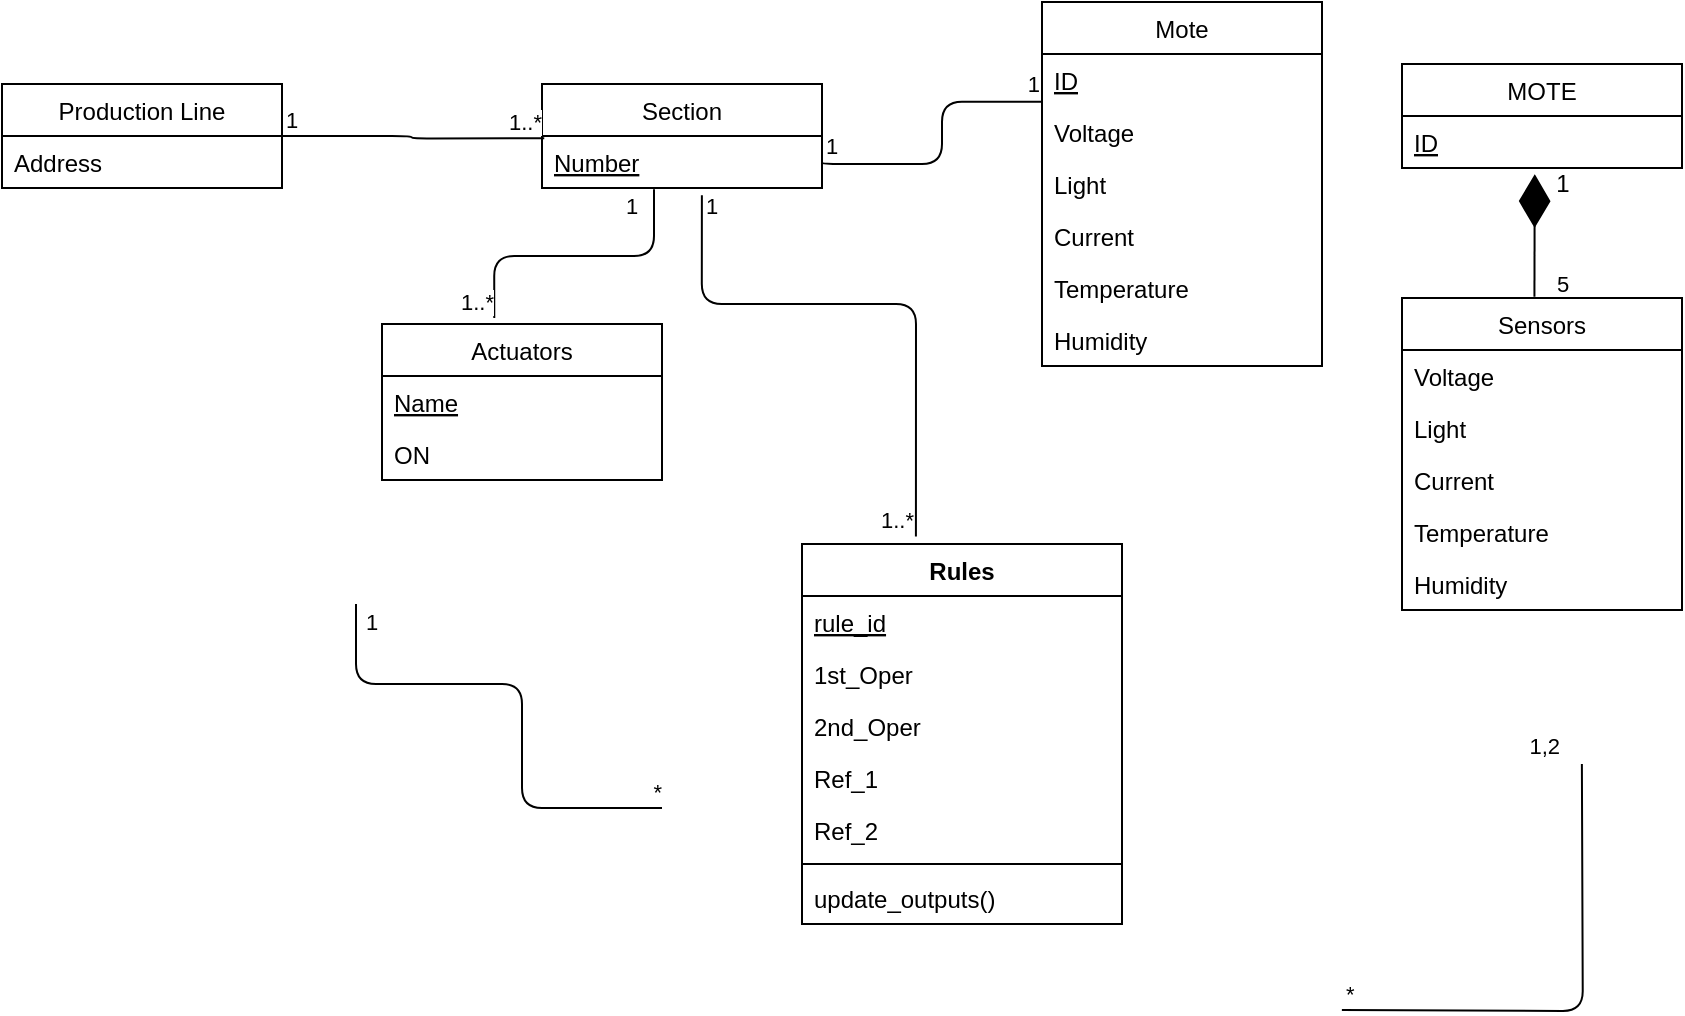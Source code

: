 <mxfile version="14.6.6" type="github" pages="3">
  <diagram id="C5RBs43oDa-KdzZeNtuy" name="Page-1">
    <mxGraphModel dx="1346" dy="645" grid="1" gridSize="10" guides="1" tooltips="1" connect="1" arrows="1" fold="1" page="0" pageScale="1" pageWidth="1169" pageHeight="827" math="0" shadow="0">
      <root>
        <mxCell id="WIyWlLk6GJQsqaUBKTNV-0" />
        <mxCell id="WIyWlLk6GJQsqaUBKTNV-1" parent="WIyWlLk6GJQsqaUBKTNV-0" />
        <mxCell id="QWmn3He7AND7LgjiCBpV-0" value="Section" style="swimlane;fontStyle=0;childLayout=stackLayout;horizontal=1;startSize=26;fillColor=none;horizontalStack=0;resizeParent=1;resizeParentMax=0;resizeLast=0;collapsible=1;marginBottom=0;" parent="WIyWlLk6GJQsqaUBKTNV-1" vertex="1">
          <mxGeometry x="160" y="160" width="140" height="52" as="geometry">
            <mxRectangle x="160" y="160" width="70" height="26" as="alternateBounds" />
          </mxGeometry>
        </mxCell>
        <mxCell id="QWmn3He7AND7LgjiCBpV-1" value="Number" style="text;strokeColor=none;fillColor=none;align=left;verticalAlign=top;spacingLeft=4;spacingRight=4;overflow=hidden;rotatable=0;points=[[0,0.5],[1,0.5]];portConstraint=eastwest;fontStyle=4" parent="QWmn3He7AND7LgjiCBpV-0" vertex="1">
          <mxGeometry y="26" width="140" height="26" as="geometry" />
        </mxCell>
        <mxCell id="QWmn3He7AND7LgjiCBpV-5" value="" style="endArrow=none;html=1;edgeStyle=orthogonalEdgeStyle;exitX=1;exitY=0.5;exitDx=0;exitDy=0;entryX=-0.003;entryY=0.918;entryDx=0;entryDy=0;entryPerimeter=0;" parent="WIyWlLk6GJQsqaUBKTNV-1" source="QWmn3He7AND7LgjiCBpV-1" target="QWmn3He7AND7LgjiCBpV-18" edge="1">
          <mxGeometry relative="1" as="geometry">
            <mxPoint x="300" y="200" as="sourcePoint" />
            <mxPoint x="390" y="200" as="targetPoint" />
            <Array as="points">
              <mxPoint x="360" y="200" />
            </Array>
          </mxGeometry>
        </mxCell>
        <mxCell id="QWmn3He7AND7LgjiCBpV-6" value="1" style="edgeLabel;resizable=0;html=1;align=left;verticalAlign=bottom;" parent="QWmn3He7AND7LgjiCBpV-5" connectable="0" vertex="1">
          <mxGeometry x="-1" relative="1" as="geometry" />
        </mxCell>
        <mxCell id="QWmn3He7AND7LgjiCBpV-7" value="1" style="edgeLabel;resizable=0;html=1;align=right;verticalAlign=bottom;" parent="QWmn3He7AND7LgjiCBpV-5" connectable="0" vertex="1">
          <mxGeometry x="1" relative="1" as="geometry" />
        </mxCell>
        <mxCell id="QWmn3He7AND7LgjiCBpV-12" value="Mote" style="swimlane;fontStyle=0;childLayout=stackLayout;horizontal=1;startSize=26;fillColor=none;horizontalStack=0;resizeParent=1;resizeParentMax=0;resizeLast=0;collapsible=1;marginBottom=0;" parent="WIyWlLk6GJQsqaUBKTNV-1" vertex="1">
          <mxGeometry x="410" y="119" width="140" height="182" as="geometry">
            <mxRectangle x="400" y="150" width="60" height="26" as="alternateBounds" />
          </mxGeometry>
        </mxCell>
        <mxCell id="QWmn3He7AND7LgjiCBpV-18" value="ID" style="text;strokeColor=none;fillColor=none;align=left;verticalAlign=top;spacingLeft=4;spacingRight=4;overflow=hidden;rotatable=0;points=[[0,0.5],[1,0.5]];portConstraint=eastwest;fontStyle=4" parent="QWmn3He7AND7LgjiCBpV-12" vertex="1">
          <mxGeometry y="26" width="140" height="26" as="geometry" />
        </mxCell>
        <mxCell id="QWmn3He7AND7LgjiCBpV-13" value="Voltage" style="text;strokeColor=none;fillColor=none;align=left;verticalAlign=top;spacingLeft=4;spacingRight=4;overflow=hidden;rotatable=0;points=[[0,0.5],[1,0.5]];portConstraint=eastwest;" parent="QWmn3He7AND7LgjiCBpV-12" vertex="1">
          <mxGeometry y="52" width="140" height="26" as="geometry" />
        </mxCell>
        <mxCell id="QWmn3He7AND7LgjiCBpV-14" value="Light" style="text;strokeColor=none;fillColor=none;align=left;verticalAlign=top;spacingLeft=4;spacingRight=4;overflow=hidden;rotatable=0;points=[[0,0.5],[1,0.5]];portConstraint=eastwest;" parent="QWmn3He7AND7LgjiCBpV-12" vertex="1">
          <mxGeometry y="78" width="140" height="26" as="geometry" />
        </mxCell>
        <mxCell id="QWmn3He7AND7LgjiCBpV-15" value="Current" style="text;strokeColor=none;fillColor=none;align=left;verticalAlign=top;spacingLeft=4;spacingRight=4;overflow=hidden;rotatable=0;points=[[0,0.5],[1,0.5]];portConstraint=eastwest;" parent="QWmn3He7AND7LgjiCBpV-12" vertex="1">
          <mxGeometry y="104" width="140" height="26" as="geometry" />
        </mxCell>
        <mxCell id="QWmn3He7AND7LgjiCBpV-16" value="Temperature" style="text;strokeColor=none;fillColor=none;align=left;verticalAlign=top;spacingLeft=4;spacingRight=4;overflow=hidden;rotatable=0;points=[[0,0.5],[1,0.5]];portConstraint=eastwest;" parent="QWmn3He7AND7LgjiCBpV-12" vertex="1">
          <mxGeometry y="130" width="140" height="26" as="geometry" />
        </mxCell>
        <mxCell id="QWmn3He7AND7LgjiCBpV-17" value="Humidity" style="text;strokeColor=none;fillColor=none;align=left;verticalAlign=top;spacingLeft=4;spacingRight=4;overflow=hidden;rotatable=0;points=[[0,0.5],[1,0.5]];portConstraint=eastwest;" parent="QWmn3He7AND7LgjiCBpV-12" vertex="1">
          <mxGeometry y="156" width="140" height="26" as="geometry" />
        </mxCell>
        <mxCell id="QWmn3He7AND7LgjiCBpV-19" value="Actuators" style="swimlane;fontStyle=0;childLayout=stackLayout;horizontal=1;startSize=26;fillColor=none;horizontalStack=0;resizeParent=1;resizeParentMax=0;resizeLast=0;collapsible=1;marginBottom=0;" parent="WIyWlLk6GJQsqaUBKTNV-1" vertex="1">
          <mxGeometry x="80" y="280" width="140" height="78" as="geometry">
            <mxRectangle x="160" y="280" width="80" height="26" as="alternateBounds" />
          </mxGeometry>
        </mxCell>
        <mxCell id="QWmn3He7AND7LgjiCBpV-22" value="Name" style="text;strokeColor=none;fillColor=none;align=left;verticalAlign=top;spacingLeft=4;spacingRight=4;overflow=hidden;rotatable=0;points=[[0,0.5],[1,0.5]];portConstraint=eastwest;fontStyle=4" parent="QWmn3He7AND7LgjiCBpV-19" vertex="1">
          <mxGeometry y="26" width="140" height="26" as="geometry" />
        </mxCell>
        <mxCell id="QWmn3He7AND7LgjiCBpV-26" value="ON" style="text;strokeColor=none;fillColor=none;align=left;verticalAlign=top;spacingLeft=4;spacingRight=4;overflow=hidden;rotatable=0;points=[[0,0.5],[1,0.5]];portConstraint=eastwest;" parent="QWmn3He7AND7LgjiCBpV-19" vertex="1">
          <mxGeometry y="52" width="140" height="26" as="geometry" />
        </mxCell>
        <mxCell id="QWmn3He7AND7LgjiCBpV-23" value="" style="endArrow=none;html=1;edgeStyle=orthogonalEdgeStyle;entryX=0.401;entryY=-0.038;entryDx=0;entryDy=0;entryPerimeter=0;exitX=0.4;exitY=1.026;exitDx=0;exitDy=0;exitPerimeter=0;" parent="WIyWlLk6GJQsqaUBKTNV-1" source="QWmn3He7AND7LgjiCBpV-1" target="QWmn3He7AND7LgjiCBpV-19" edge="1">
          <mxGeometry relative="1" as="geometry">
            <mxPoint x="216" y="216" as="sourcePoint" />
            <mxPoint x="360" y="240.58" as="targetPoint" />
            <Array as="points" />
          </mxGeometry>
        </mxCell>
        <mxCell id="QWmn3He7AND7LgjiCBpV-24" value="1" style="edgeLabel;resizable=0;html=1;align=left;verticalAlign=bottom;" parent="QWmn3He7AND7LgjiCBpV-23" connectable="0" vertex="1">
          <mxGeometry x="-1" relative="1" as="geometry">
            <mxPoint x="-16" y="17" as="offset" />
          </mxGeometry>
        </mxCell>
        <mxCell id="QWmn3He7AND7LgjiCBpV-25" value="1..*" style="edgeLabel;resizable=0;html=1;align=right;verticalAlign=bottom;" parent="QWmn3He7AND7LgjiCBpV-23" connectable="0" vertex="1">
          <mxGeometry x="1" relative="1" as="geometry" />
        </mxCell>
        <mxCell id="QWmn3He7AND7LgjiCBpV-27" value="MOTE" style="swimlane;fontStyle=0;childLayout=stackLayout;horizontal=1;startSize=26;fillColor=none;horizontalStack=0;resizeParent=1;resizeParentMax=0;resizeLast=0;collapsible=1;marginBottom=0;" parent="WIyWlLk6GJQsqaUBKTNV-1" vertex="1">
          <mxGeometry x="590" y="150" width="140" height="52" as="geometry">
            <mxRectangle x="590" y="150" width="70" height="26" as="alternateBounds" />
          </mxGeometry>
        </mxCell>
        <mxCell id="QWmn3He7AND7LgjiCBpV-28" value="ID" style="text;strokeColor=none;fillColor=none;align=left;verticalAlign=top;spacingLeft=4;spacingRight=4;overflow=hidden;rotatable=0;points=[[0,0.5],[1,0.5]];portConstraint=eastwest;fontStyle=4" parent="QWmn3He7AND7LgjiCBpV-27" vertex="1">
          <mxGeometry y="26" width="140" height="26" as="geometry" />
        </mxCell>
        <mxCell id="QWmn3He7AND7LgjiCBpV-31" value="5" style="endArrow=diamondThin;endFill=1;endSize=24;html=1;entryX=0.474;entryY=1.118;entryDx=0;entryDy=0;entryPerimeter=0;exitX=0.473;exitY=-0.004;exitDx=0;exitDy=0;exitPerimeter=0;" parent="WIyWlLk6GJQsqaUBKTNV-1" source="QWmn3He7AND7LgjiCBpV-34" target="QWmn3He7AND7LgjiCBpV-28" edge="1">
          <mxGeometry x="-0.791" y="-14" width="160" relative="1" as="geometry">
            <mxPoint x="656" y="280" as="sourcePoint" />
            <mxPoint x="610" y="420" as="targetPoint" />
            <mxPoint as="offset" />
          </mxGeometry>
        </mxCell>
        <mxCell id="QWmn3He7AND7LgjiCBpV-34" value="Sensors" style="swimlane;fontStyle=0;childLayout=stackLayout;horizontal=1;startSize=26;fillColor=none;horizontalStack=0;resizeParent=1;resizeParentMax=0;resizeLast=0;collapsible=1;marginBottom=0;" parent="WIyWlLk6GJQsqaUBKTNV-1" vertex="1">
          <mxGeometry x="590" y="267" width="140" height="156" as="geometry" />
        </mxCell>
        <mxCell id="QWmn3He7AND7LgjiCBpV-35" value="Voltage" style="text;strokeColor=none;fillColor=none;align=left;verticalAlign=top;spacingLeft=4;spacingRight=4;overflow=hidden;rotatable=0;points=[[0,0.5],[1,0.5]];portConstraint=eastwest;" parent="QWmn3He7AND7LgjiCBpV-34" vertex="1">
          <mxGeometry y="26" width="140" height="26" as="geometry" />
        </mxCell>
        <mxCell id="QWmn3He7AND7LgjiCBpV-36" value="Light" style="text;strokeColor=none;fillColor=none;align=left;verticalAlign=top;spacingLeft=4;spacingRight=4;overflow=hidden;rotatable=0;points=[[0,0.5],[1,0.5]];portConstraint=eastwest;" parent="QWmn3He7AND7LgjiCBpV-34" vertex="1">
          <mxGeometry y="52" width="140" height="26" as="geometry" />
        </mxCell>
        <mxCell id="QWmn3He7AND7LgjiCBpV-37" value="Current" style="text;strokeColor=none;fillColor=none;align=left;verticalAlign=top;spacingLeft=4;spacingRight=4;overflow=hidden;rotatable=0;points=[[0,0.5],[1,0.5]];portConstraint=eastwest;" parent="QWmn3He7AND7LgjiCBpV-34" vertex="1">
          <mxGeometry y="78" width="140" height="26" as="geometry" />
        </mxCell>
        <mxCell id="QWmn3He7AND7LgjiCBpV-38" value="Temperature" style="text;strokeColor=none;fillColor=none;align=left;verticalAlign=top;spacingLeft=4;spacingRight=4;overflow=hidden;rotatable=0;points=[[0,0.5],[1,0.5]];portConstraint=eastwest;" parent="QWmn3He7AND7LgjiCBpV-34" vertex="1">
          <mxGeometry y="104" width="140" height="26" as="geometry" />
        </mxCell>
        <mxCell id="QWmn3He7AND7LgjiCBpV-39" value="Humidity" style="text;strokeColor=none;fillColor=none;align=left;verticalAlign=top;spacingLeft=4;spacingRight=4;overflow=hidden;rotatable=0;points=[[0,0.5],[1,0.5]];portConstraint=eastwest;" parent="QWmn3He7AND7LgjiCBpV-34" vertex="1">
          <mxGeometry y="130" width="140" height="26" as="geometry" />
        </mxCell>
        <mxCell id="QWmn3He7AND7LgjiCBpV-42" value="1" style="text;html=1;align=center;verticalAlign=middle;resizable=0;points=[];autosize=1;strokeColor=none;" parent="WIyWlLk6GJQsqaUBKTNV-1" vertex="1">
          <mxGeometry x="660" y="200" width="20" height="20" as="geometry" />
        </mxCell>
        <mxCell id="QWmn3He7AND7LgjiCBpV-43" value="Production Line" style="swimlane;fontStyle=0;childLayout=stackLayout;horizontal=1;startSize=26;fillColor=none;horizontalStack=0;resizeParent=1;resizeParentMax=0;resizeLast=0;collapsible=1;marginBottom=0;" parent="WIyWlLk6GJQsqaUBKTNV-1" vertex="1">
          <mxGeometry x="-110" y="160" width="140" height="52" as="geometry" />
        </mxCell>
        <mxCell id="QWmn3He7AND7LgjiCBpV-45" value="Address" style="text;strokeColor=none;fillColor=none;align=left;verticalAlign=top;spacingLeft=4;spacingRight=4;overflow=hidden;rotatable=0;points=[[0,0.5],[1,0.5]];portConstraint=eastwest;" parent="QWmn3He7AND7LgjiCBpV-43" vertex="1">
          <mxGeometry y="26" width="140" height="26" as="geometry" />
        </mxCell>
        <mxCell id="QWmn3He7AND7LgjiCBpV-47" value="" style="endArrow=none;html=1;edgeStyle=orthogonalEdgeStyle;exitX=1;exitY=0.5;exitDx=0;exitDy=0;entryX=0.008;entryY=0.045;entryDx=0;entryDy=0;entryPerimeter=0;" parent="WIyWlLk6GJQsqaUBKTNV-1" source="QWmn3He7AND7LgjiCBpV-43" target="QWmn3He7AND7LgjiCBpV-1" edge="1">
          <mxGeometry relative="1" as="geometry">
            <mxPoint x="40" y="185.58" as="sourcePoint" />
            <mxPoint x="160" y="186" as="targetPoint" />
          </mxGeometry>
        </mxCell>
        <mxCell id="QWmn3He7AND7LgjiCBpV-48" value="1" style="edgeLabel;resizable=0;html=1;align=left;verticalAlign=bottom;" parent="QWmn3He7AND7LgjiCBpV-47" connectable="0" vertex="1">
          <mxGeometry x="-1" relative="1" as="geometry" />
        </mxCell>
        <mxCell id="QWmn3He7AND7LgjiCBpV-49" value="1..*" style="edgeLabel;resizable=0;html=1;align=right;verticalAlign=bottom;" parent="QWmn3He7AND7LgjiCBpV-47" connectable="0" vertex="1">
          <mxGeometry x="1" relative="1" as="geometry">
            <mxPoint x="-1" as="offset" />
          </mxGeometry>
        </mxCell>
        <mxCell id="QWmn3He7AND7LgjiCBpV-58" value="Rules" style="swimlane;fontStyle=1;align=center;verticalAlign=top;childLayout=stackLayout;horizontal=1;startSize=26;horizontalStack=0;resizeParent=1;resizeParentMax=0;resizeLast=0;collapsible=1;marginBottom=0;" parent="WIyWlLk6GJQsqaUBKTNV-1" vertex="1">
          <mxGeometry x="290" y="390" width="160" height="190" as="geometry" />
        </mxCell>
        <mxCell id="QWmn3He7AND7LgjiCBpV-59" value="rule_id" style="text;strokeColor=none;fillColor=none;align=left;verticalAlign=top;spacingLeft=4;spacingRight=4;overflow=hidden;rotatable=0;points=[[0,0.5],[1,0.5]];portConstraint=eastwest;fontStyle=4" parent="QWmn3He7AND7LgjiCBpV-58" vertex="1">
          <mxGeometry y="26" width="160" height="26" as="geometry" />
        </mxCell>
        <mxCell id="QWmn3He7AND7LgjiCBpV-70" value="1st_Oper" style="text;strokeColor=none;fillColor=none;align=left;verticalAlign=top;spacingLeft=4;spacingRight=4;overflow=hidden;rotatable=0;points=[[0,0.5],[1,0.5]];portConstraint=eastwest;" parent="QWmn3He7AND7LgjiCBpV-58" vertex="1">
          <mxGeometry y="52" width="160" height="26" as="geometry" />
        </mxCell>
        <mxCell id="QWmn3He7AND7LgjiCBpV-69" value="2nd_Oper" style="text;strokeColor=none;fillColor=none;align=left;verticalAlign=top;spacingLeft=4;spacingRight=4;overflow=hidden;rotatable=0;points=[[0,0.5],[1,0.5]];portConstraint=eastwest;" parent="QWmn3He7AND7LgjiCBpV-58" vertex="1">
          <mxGeometry y="78" width="160" height="26" as="geometry" />
        </mxCell>
        <mxCell id="QWmn3He7AND7LgjiCBpV-71" value="Ref_1" style="text;strokeColor=none;fillColor=none;align=left;verticalAlign=top;spacingLeft=4;spacingRight=4;overflow=hidden;rotatable=0;points=[[0,0.5],[1,0.5]];portConstraint=eastwest;" parent="QWmn3He7AND7LgjiCBpV-58" vertex="1">
          <mxGeometry y="104" width="160" height="26" as="geometry" />
        </mxCell>
        <mxCell id="QWmn3He7AND7LgjiCBpV-72" value="Ref_2" style="text;strokeColor=none;fillColor=none;align=left;verticalAlign=top;spacingLeft=4;spacingRight=4;overflow=hidden;rotatable=0;points=[[0,0.5],[1,0.5]];portConstraint=eastwest;" parent="QWmn3He7AND7LgjiCBpV-58" vertex="1">
          <mxGeometry y="130" width="160" height="26" as="geometry" />
        </mxCell>
        <mxCell id="QWmn3He7AND7LgjiCBpV-60" value="" style="line;strokeWidth=1;fillColor=none;align=left;verticalAlign=middle;spacingTop=-1;spacingLeft=3;spacingRight=3;rotatable=0;labelPosition=right;points=[];portConstraint=eastwest;" parent="QWmn3He7AND7LgjiCBpV-58" vertex="1">
          <mxGeometry y="156" width="160" height="8" as="geometry" />
        </mxCell>
        <mxCell id="QWmn3He7AND7LgjiCBpV-61" value="update_outputs()" style="text;strokeColor=none;fillColor=none;align=left;verticalAlign=top;spacingLeft=4;spacingRight=4;overflow=hidden;rotatable=0;points=[[0,0.5],[1,0.5]];portConstraint=eastwest;" parent="QWmn3He7AND7LgjiCBpV-58" vertex="1">
          <mxGeometry y="164" width="160" height="26" as="geometry" />
        </mxCell>
        <mxCell id="QWmn3He7AND7LgjiCBpV-73" value="" style="endArrow=none;html=1;edgeStyle=orthogonalEdgeStyle;entryX=0.356;entryY=-0.02;entryDx=0;entryDy=0;entryPerimeter=0;exitX=0.571;exitY=1.14;exitDx=0;exitDy=0;exitPerimeter=0;" parent="WIyWlLk6GJQsqaUBKTNV-1" source="QWmn3He7AND7LgjiCBpV-1" target="QWmn3He7AND7LgjiCBpV-58" edge="1">
          <mxGeometry relative="1" as="geometry">
            <mxPoint x="240" y="240" as="sourcePoint" />
            <mxPoint x="400" y="240" as="targetPoint" />
            <Array as="points">
              <mxPoint x="240" y="270" />
              <mxPoint x="347" y="270" />
            </Array>
          </mxGeometry>
        </mxCell>
        <mxCell id="QWmn3He7AND7LgjiCBpV-74" value="1" style="edgeLabel;resizable=0;html=1;align=left;verticalAlign=bottom;" parent="QWmn3He7AND7LgjiCBpV-73" connectable="0" vertex="1">
          <mxGeometry x="-1" relative="1" as="geometry">
            <mxPoint y="14" as="offset" />
          </mxGeometry>
        </mxCell>
        <mxCell id="QWmn3He7AND7LgjiCBpV-75" value="1..*" style="edgeLabel;resizable=0;html=1;align=right;verticalAlign=bottom;" parent="QWmn3He7AND7LgjiCBpV-73" connectable="0" vertex="1">
          <mxGeometry x="1" relative="1" as="geometry" />
        </mxCell>
        <mxCell id="QWmn3He7AND7LgjiCBpV-76" value="" style="endArrow=none;html=1;edgeStyle=orthogonalEdgeStyle;" parent="WIyWlLk6GJQsqaUBKTNV-1" edge="1">
          <mxGeometry relative="1" as="geometry">
            <mxPoint x="67" y="420" as="sourcePoint" />
            <mxPoint x="220" y="522" as="targetPoint" />
            <Array as="points">
              <mxPoint x="67" y="460" />
              <mxPoint x="150" y="460" />
              <mxPoint x="150" y="522" />
            </Array>
          </mxGeometry>
        </mxCell>
        <mxCell id="QWmn3He7AND7LgjiCBpV-77" value="1" style="edgeLabel;resizable=0;html=1;align=left;verticalAlign=bottom;" parent="QWmn3He7AND7LgjiCBpV-76" connectable="0" vertex="1">
          <mxGeometry x="-1" relative="1" as="geometry">
            <mxPoint x="3" y="17" as="offset" />
          </mxGeometry>
        </mxCell>
        <mxCell id="QWmn3He7AND7LgjiCBpV-78" value="*" style="edgeLabel;resizable=0;html=1;align=right;verticalAlign=bottom;" parent="QWmn3He7AND7LgjiCBpV-76" connectable="0" vertex="1">
          <mxGeometry x="1" relative="1" as="geometry" />
        </mxCell>
        <mxCell id="QWmn3He7AND7LgjiCBpV-80" value="" style="endArrow=none;html=1;edgeStyle=orthogonalEdgeStyle;" parent="WIyWlLk6GJQsqaUBKTNV-1" edge="1">
          <mxGeometry relative="1" as="geometry">
            <mxPoint x="559.94" y="623" as="sourcePoint" />
            <mxPoint x="679.94" y="500" as="targetPoint" />
          </mxGeometry>
        </mxCell>
        <mxCell id="QWmn3He7AND7LgjiCBpV-81" value="*" style="edgeLabel;resizable=0;html=1;align=left;verticalAlign=bottom;" parent="QWmn3He7AND7LgjiCBpV-80" connectable="0" vertex="1">
          <mxGeometry x="-1" relative="1" as="geometry" />
        </mxCell>
        <mxCell id="QWmn3He7AND7LgjiCBpV-82" value="1,2" style="edgeLabel;resizable=0;html=1;align=right;verticalAlign=bottom;" parent="QWmn3He7AND7LgjiCBpV-80" connectable="0" vertex="1">
          <mxGeometry x="1" relative="1" as="geometry">
            <mxPoint x="-10" as="offset" />
          </mxGeometry>
        </mxCell>
      </root>
    </mxGraphModel>
  </diagram>
  <diagram id="pCIrBcSqUh8D0880bNJu" name="Page-2">
    <mxGraphModel dx="1113" dy="759" grid="1" gridSize="10" guides="1" tooltips="1" connect="1" arrows="1" fold="1" page="0" pageScale="1" pageWidth="1169" pageHeight="827" math="0" shadow="0">
      <root>
        <mxCell id="fmPWjhLV-1DpvYSgkVVV-0" />
        <mxCell id="fmPWjhLV-1DpvYSgkVVV-1" parent="fmPWjhLV-1DpvYSgkVVV-0" />
        <mxCell id="c_3WhWvX5zwUgkEKhW94-0" value="Section" style="swimlane;fontStyle=0;childLayout=stackLayout;horizontal=1;startSize=26;fillColor=none;horizontalStack=0;resizeParent=1;resizeParentMax=0;resizeLast=0;collapsible=1;marginBottom=0;" vertex="1" parent="fmPWjhLV-1DpvYSgkVVV-1">
          <mxGeometry x="160" y="160" width="140" height="52" as="geometry">
            <mxRectangle x="160" y="160" width="70" height="26" as="alternateBounds" />
          </mxGeometry>
        </mxCell>
        <mxCell id="c_3WhWvX5zwUgkEKhW94-1" value="Number" style="text;strokeColor=none;fillColor=none;align=left;verticalAlign=top;spacingLeft=4;spacingRight=4;overflow=hidden;rotatable=0;points=[[0,0.5],[1,0.5]];portConstraint=eastwest;fontStyle=4" vertex="1" parent="c_3WhWvX5zwUgkEKhW94-0">
          <mxGeometry y="26" width="140" height="26" as="geometry" />
        </mxCell>
        <mxCell id="c_3WhWvX5zwUgkEKhW94-2" value="" style="endArrow=none;html=1;edgeStyle=orthogonalEdgeStyle;exitX=1;exitY=0.5;exitDx=0;exitDy=0;entryX=-0.003;entryY=0.918;entryDx=0;entryDy=0;entryPerimeter=0;" edge="1" parent="fmPWjhLV-1DpvYSgkVVV-1" source="c_3WhWvX5zwUgkEKhW94-1">
          <mxGeometry relative="1" as="geometry">
            <mxPoint x="300" y="200" as="sourcePoint" />
            <mxPoint x="409.58" y="168.868" as="targetPoint" />
            <Array as="points">
              <mxPoint x="360" y="200" />
            </Array>
          </mxGeometry>
        </mxCell>
        <mxCell id="c_3WhWvX5zwUgkEKhW94-3" value="1" style="edgeLabel;resizable=0;html=1;align=left;verticalAlign=bottom;" connectable="0" vertex="1" parent="c_3WhWvX5zwUgkEKhW94-2">
          <mxGeometry x="-1" relative="1" as="geometry" />
        </mxCell>
        <mxCell id="c_3WhWvX5zwUgkEKhW94-4" value="1" style="edgeLabel;resizable=0;html=1;align=right;verticalAlign=bottom;" connectable="0" vertex="1" parent="c_3WhWvX5zwUgkEKhW94-2">
          <mxGeometry x="1" relative="1" as="geometry" />
        </mxCell>
        <mxCell id="c_3WhWvX5zwUgkEKhW94-12" value="Actuators" style="swimlane;fontStyle=0;childLayout=stackLayout;horizontal=1;startSize=26;fillColor=none;horizontalStack=0;resizeParent=1;resizeParentMax=0;resizeLast=0;collapsible=1;marginBottom=0;" vertex="1" parent="fmPWjhLV-1DpvYSgkVVV-1">
          <mxGeometry x="80" y="280" width="140" height="78" as="geometry">
            <mxRectangle x="160" y="280" width="80" height="26" as="alternateBounds" />
          </mxGeometry>
        </mxCell>
        <mxCell id="c_3WhWvX5zwUgkEKhW94-13" value="Name" style="text;strokeColor=none;fillColor=none;align=left;verticalAlign=top;spacingLeft=4;spacingRight=4;overflow=hidden;rotatable=0;points=[[0,0.5],[1,0.5]];portConstraint=eastwest;fontStyle=4" vertex="1" parent="c_3WhWvX5zwUgkEKhW94-12">
          <mxGeometry y="26" width="140" height="26" as="geometry" />
        </mxCell>
        <mxCell id="c_3WhWvX5zwUgkEKhW94-14" value="ON" style="text;strokeColor=none;fillColor=none;align=left;verticalAlign=top;spacingLeft=4;spacingRight=4;overflow=hidden;rotatable=0;points=[[0,0.5],[1,0.5]];portConstraint=eastwest;" vertex="1" parent="c_3WhWvX5zwUgkEKhW94-12">
          <mxGeometry y="52" width="140" height="26" as="geometry" />
        </mxCell>
        <mxCell id="c_3WhWvX5zwUgkEKhW94-15" value="" style="endArrow=none;html=1;edgeStyle=orthogonalEdgeStyle;entryX=0.401;entryY=-0.038;entryDx=0;entryDy=0;entryPerimeter=0;exitX=0.4;exitY=1.026;exitDx=0;exitDy=0;exitPerimeter=0;" edge="1" parent="fmPWjhLV-1DpvYSgkVVV-1" source="c_3WhWvX5zwUgkEKhW94-1" target="c_3WhWvX5zwUgkEKhW94-12">
          <mxGeometry relative="1" as="geometry">
            <mxPoint x="216" y="216" as="sourcePoint" />
            <mxPoint x="360" y="240.58" as="targetPoint" />
            <Array as="points" />
          </mxGeometry>
        </mxCell>
        <mxCell id="c_3WhWvX5zwUgkEKhW94-16" value="1" style="edgeLabel;resizable=0;html=1;align=left;verticalAlign=bottom;" connectable="0" vertex="1" parent="c_3WhWvX5zwUgkEKhW94-15">
          <mxGeometry x="-1" relative="1" as="geometry">
            <mxPoint x="-16" y="17" as="offset" />
          </mxGeometry>
        </mxCell>
        <mxCell id="c_3WhWvX5zwUgkEKhW94-17" value="1..*" style="edgeLabel;resizable=0;html=1;align=right;verticalAlign=bottom;" connectable="0" vertex="1" parent="c_3WhWvX5zwUgkEKhW94-15">
          <mxGeometry x="1" relative="1" as="geometry" />
        </mxCell>
        <mxCell id="c_3WhWvX5zwUgkEKhW94-18" value="MOTE" style="swimlane;fontStyle=0;childLayout=stackLayout;horizontal=1;startSize=26;fillColor=none;horizontalStack=0;resizeParent=1;resizeParentMax=0;resizeLast=0;collapsible=1;marginBottom=0;" vertex="1" parent="fmPWjhLV-1DpvYSgkVVV-1">
          <mxGeometry x="460" y="410" width="140" height="52" as="geometry">
            <mxRectangle x="590" y="150" width="70" height="26" as="alternateBounds" />
          </mxGeometry>
        </mxCell>
        <mxCell id="c_3WhWvX5zwUgkEKhW94-19" value="ID" style="text;strokeColor=none;fillColor=none;align=left;verticalAlign=top;spacingLeft=4;spacingRight=4;overflow=hidden;rotatable=0;points=[[0,0.5],[1,0.5]];portConstraint=eastwest;fontStyle=4" vertex="1" parent="c_3WhWvX5zwUgkEKhW94-18">
          <mxGeometry y="26" width="140" height="26" as="geometry" />
        </mxCell>
        <mxCell id="c_3WhWvX5zwUgkEKhW94-20" value="5" style="endArrow=diamondThin;endFill=1;endSize=24;html=1;entryX=0.474;entryY=1.118;entryDx=0;entryDy=0;entryPerimeter=0;exitX=0.473;exitY=-0.004;exitDx=0;exitDy=0;exitPerimeter=0;" edge="1" parent="fmPWjhLV-1DpvYSgkVVV-1" source="c_3WhWvX5zwUgkEKhW94-21" target="c_3WhWvX5zwUgkEKhW94-19">
          <mxGeometry x="-0.791" y="-14" width="160" relative="1" as="geometry">
            <mxPoint x="526" y="540" as="sourcePoint" />
            <mxPoint x="480" y="680" as="targetPoint" />
            <mxPoint as="offset" />
          </mxGeometry>
        </mxCell>
        <mxCell id="c_3WhWvX5zwUgkEKhW94-21" value="Sensors" style="swimlane;fontStyle=0;childLayout=stackLayout;horizontal=1;startSize=26;fillColor=none;horizontalStack=0;resizeParent=1;resizeParentMax=0;resizeLast=0;collapsible=1;marginBottom=0;" vertex="1" parent="fmPWjhLV-1DpvYSgkVVV-1">
          <mxGeometry x="460" y="527" width="140" height="156" as="geometry" />
        </mxCell>
        <mxCell id="c_3WhWvX5zwUgkEKhW94-22" value="Voltage" style="text;strokeColor=none;fillColor=none;align=left;verticalAlign=top;spacingLeft=4;spacingRight=4;overflow=hidden;rotatable=0;points=[[0,0.5],[1,0.5]];portConstraint=eastwest;" vertex="1" parent="c_3WhWvX5zwUgkEKhW94-21">
          <mxGeometry y="26" width="140" height="26" as="geometry" />
        </mxCell>
        <mxCell id="c_3WhWvX5zwUgkEKhW94-23" value="Light" style="text;strokeColor=none;fillColor=none;align=left;verticalAlign=top;spacingLeft=4;spacingRight=4;overflow=hidden;rotatable=0;points=[[0,0.5],[1,0.5]];portConstraint=eastwest;" vertex="1" parent="c_3WhWvX5zwUgkEKhW94-21">
          <mxGeometry y="52" width="140" height="26" as="geometry" />
        </mxCell>
        <mxCell id="c_3WhWvX5zwUgkEKhW94-24" value="Current" style="text;strokeColor=none;fillColor=none;align=left;verticalAlign=top;spacingLeft=4;spacingRight=4;overflow=hidden;rotatable=0;points=[[0,0.5],[1,0.5]];portConstraint=eastwest;" vertex="1" parent="c_3WhWvX5zwUgkEKhW94-21">
          <mxGeometry y="78" width="140" height="26" as="geometry" />
        </mxCell>
        <mxCell id="c_3WhWvX5zwUgkEKhW94-25" value="Temperature" style="text;strokeColor=none;fillColor=none;align=left;verticalAlign=top;spacingLeft=4;spacingRight=4;overflow=hidden;rotatable=0;points=[[0,0.5],[1,0.5]];portConstraint=eastwest;" vertex="1" parent="c_3WhWvX5zwUgkEKhW94-21">
          <mxGeometry y="104" width="140" height="26" as="geometry" />
        </mxCell>
        <mxCell id="c_3WhWvX5zwUgkEKhW94-26" value="Humidity" style="text;strokeColor=none;fillColor=none;align=left;verticalAlign=top;spacingLeft=4;spacingRight=4;overflow=hidden;rotatable=0;points=[[0,0.5],[1,0.5]];portConstraint=eastwest;" vertex="1" parent="c_3WhWvX5zwUgkEKhW94-21">
          <mxGeometry y="130" width="140" height="26" as="geometry" />
        </mxCell>
        <mxCell id="c_3WhWvX5zwUgkEKhW94-27" value="1" style="text;html=1;align=center;verticalAlign=middle;resizable=0;points=[];autosize=1;strokeColor=none;" vertex="1" parent="fmPWjhLV-1DpvYSgkVVV-1">
          <mxGeometry x="530" y="460" width="20" height="20" as="geometry" />
        </mxCell>
        <mxCell id="c_3WhWvX5zwUgkEKhW94-28" value="" style="endArrow=none;html=1;edgeStyle=orthogonalEdgeStyle;exitX=1;exitY=0.5;exitDx=0;exitDy=0;entryX=0.008;entryY=0.045;entryDx=0;entryDy=0;entryPerimeter=0;" edge="1" parent="fmPWjhLV-1DpvYSgkVVV-1" target="c_3WhWvX5zwUgkEKhW94-1">
          <mxGeometry relative="1" as="geometry">
            <mxPoint x="30" y="186" as="sourcePoint" />
            <mxPoint x="160" y="186" as="targetPoint" />
          </mxGeometry>
        </mxCell>
        <mxCell id="c_3WhWvX5zwUgkEKhW94-29" value="1" style="edgeLabel;resizable=0;html=1;align=left;verticalAlign=bottom;" connectable="0" vertex="1" parent="c_3WhWvX5zwUgkEKhW94-28">
          <mxGeometry x="-1" relative="1" as="geometry" />
        </mxCell>
        <mxCell id="c_3WhWvX5zwUgkEKhW94-30" value="1..*" style="edgeLabel;resizable=0;html=1;align=right;verticalAlign=bottom;" connectable="0" vertex="1" parent="c_3WhWvX5zwUgkEKhW94-28">
          <mxGeometry x="1" relative="1" as="geometry">
            <mxPoint x="-1" as="offset" />
          </mxGeometry>
        </mxCell>
        <mxCell id="c_3WhWvX5zwUgkEKhW94-31" value="Rules" style="swimlane;fontStyle=1;align=center;verticalAlign=top;childLayout=stackLayout;horizontal=1;startSize=26;horizontalStack=0;resizeParent=1;resizeParentMax=0;resizeLast=0;collapsible=1;marginBottom=0;" vertex="1" parent="fmPWjhLV-1DpvYSgkVVV-1">
          <mxGeometry x="70" y="410" width="160" height="190" as="geometry" />
        </mxCell>
        <mxCell id="c_3WhWvX5zwUgkEKhW94-32" value="rule_id" style="text;strokeColor=none;fillColor=none;align=left;verticalAlign=top;spacingLeft=4;spacingRight=4;overflow=hidden;rotatable=0;points=[[0,0.5],[1,0.5]];portConstraint=eastwest;fontStyle=4" vertex="1" parent="c_3WhWvX5zwUgkEKhW94-31">
          <mxGeometry y="26" width="160" height="26" as="geometry" />
        </mxCell>
        <mxCell id="c_3WhWvX5zwUgkEKhW94-33" value="1st_Oper" style="text;strokeColor=none;fillColor=none;align=left;verticalAlign=top;spacingLeft=4;spacingRight=4;overflow=hidden;rotatable=0;points=[[0,0.5],[1,0.5]];portConstraint=eastwest;" vertex="1" parent="c_3WhWvX5zwUgkEKhW94-31">
          <mxGeometry y="52" width="160" height="26" as="geometry" />
        </mxCell>
        <mxCell id="c_3WhWvX5zwUgkEKhW94-34" value="2nd_Oper" style="text;strokeColor=none;fillColor=none;align=left;verticalAlign=top;spacingLeft=4;spacingRight=4;overflow=hidden;rotatable=0;points=[[0,0.5],[1,0.5]];portConstraint=eastwest;" vertex="1" parent="c_3WhWvX5zwUgkEKhW94-31">
          <mxGeometry y="78" width="160" height="26" as="geometry" />
        </mxCell>
        <mxCell id="c_3WhWvX5zwUgkEKhW94-35" value="Ref_1" style="text;strokeColor=none;fillColor=none;align=left;verticalAlign=top;spacingLeft=4;spacingRight=4;overflow=hidden;rotatable=0;points=[[0,0.5],[1,0.5]];portConstraint=eastwest;" vertex="1" parent="c_3WhWvX5zwUgkEKhW94-31">
          <mxGeometry y="104" width="160" height="26" as="geometry" />
        </mxCell>
        <mxCell id="c_3WhWvX5zwUgkEKhW94-36" value="Ref_2" style="text;strokeColor=none;fillColor=none;align=left;verticalAlign=top;spacingLeft=4;spacingRight=4;overflow=hidden;rotatable=0;points=[[0,0.5],[1,0.5]];portConstraint=eastwest;" vertex="1" parent="c_3WhWvX5zwUgkEKhW94-31">
          <mxGeometry y="130" width="160" height="26" as="geometry" />
        </mxCell>
        <mxCell id="c_3WhWvX5zwUgkEKhW94-37" value="" style="line;strokeWidth=1;fillColor=none;align=left;verticalAlign=middle;spacingTop=-1;spacingLeft=3;spacingRight=3;rotatable=0;labelPosition=right;points=[];portConstraint=eastwest;" vertex="1" parent="c_3WhWvX5zwUgkEKhW94-31">
          <mxGeometry y="156" width="160" height="8" as="geometry" />
        </mxCell>
        <mxCell id="c_3WhWvX5zwUgkEKhW94-38" value="update_outputs()" style="text;strokeColor=none;fillColor=none;align=left;verticalAlign=top;spacingLeft=4;spacingRight=4;overflow=hidden;rotatable=0;points=[[0,0.5],[1,0.5]];portConstraint=eastwest;" vertex="1" parent="c_3WhWvX5zwUgkEKhW94-31">
          <mxGeometry y="164" width="160" height="26" as="geometry" />
        </mxCell>
        <mxCell id="c_3WhWvX5zwUgkEKhW94-39" value="" style="endArrow=none;html=1;edgeStyle=orthogonalEdgeStyle;entryX=0.356;entryY=-0.02;entryDx=0;entryDy=0;entryPerimeter=0;exitX=0.793;exitY=0.962;exitDx=0;exitDy=0;exitPerimeter=0;" edge="1" parent="fmPWjhLV-1DpvYSgkVVV-1" source="c_3WhWvX5zwUgkEKhW94-14" target="c_3WhWvX5zwUgkEKhW94-31">
          <mxGeometry relative="1" as="geometry">
            <mxPoint x="270" y="330" as="sourcePoint" />
            <mxPoint x="400" y="240" as="targetPoint" />
            <Array as="points">
              <mxPoint x="191" y="370" />
              <mxPoint x="160" y="370" />
              <mxPoint x="160" y="390" />
              <mxPoint x="127" y="390" />
            </Array>
          </mxGeometry>
        </mxCell>
        <mxCell id="c_3WhWvX5zwUgkEKhW94-40" value="1" style="edgeLabel;resizable=0;html=1;align=left;verticalAlign=bottom;" connectable="0" vertex="1" parent="c_3WhWvX5zwUgkEKhW94-39">
          <mxGeometry x="-1" relative="1" as="geometry">
            <mxPoint y="23" as="offset" />
          </mxGeometry>
        </mxCell>
        <mxCell id="c_3WhWvX5zwUgkEKhW94-41" value="1..*" style="edgeLabel;resizable=0;html=1;align=right;verticalAlign=bottom;" connectable="0" vertex="1" parent="c_3WhWvX5zwUgkEKhW94-39">
          <mxGeometry x="1" relative="1" as="geometry" />
        </mxCell>
        <mxCell id="c_3WhWvX5zwUgkEKhW94-48" value="Voltage" style="swimlane;fontStyle=1;align=center;verticalAlign=top;childLayout=stackLayout;horizontal=1;startSize=26;horizontalStack=0;resizeParent=1;resizeParentMax=0;resizeLast=0;collapsible=1;marginBottom=0;" vertex="1" parent="fmPWjhLV-1DpvYSgkVVV-1">
          <mxGeometry x="370" y="250" width="160" height="52" as="geometry" />
        </mxCell>
        <mxCell id="c_3WhWvX5zwUgkEKhW94-49" value="value" style="text;strokeColor=none;fillColor=none;align=left;verticalAlign=top;spacingLeft=4;spacingRight=4;overflow=hidden;rotatable=0;points=[[0,0.5],[1,0.5]];portConstraint=eastwest;" vertex="1" parent="c_3WhWvX5zwUgkEKhW94-48">
          <mxGeometry y="26" width="160" height="26" as="geometry" />
        </mxCell>
        <mxCell id="c_3WhWvX5zwUgkEKhW94-52" value="Light" style="swimlane;fontStyle=1;align=center;verticalAlign=top;childLayout=stackLayout;horizontal=1;startSize=26;horizontalStack=0;resizeParent=1;resizeParentMax=0;resizeLast=0;collapsible=1;marginBottom=0;" vertex="1" parent="fmPWjhLV-1DpvYSgkVVV-1">
          <mxGeometry x="540" y="180" width="160" height="52" as="geometry" />
        </mxCell>
        <mxCell id="c_3WhWvX5zwUgkEKhW94-53" value="value" style="text;strokeColor=none;fillColor=none;align=left;verticalAlign=top;spacingLeft=4;spacingRight=4;overflow=hidden;rotatable=0;points=[[0,0.5],[1,0.5]];portConstraint=eastwest;" vertex="1" parent="c_3WhWvX5zwUgkEKhW94-52">
          <mxGeometry y="26" width="160" height="26" as="geometry" />
        </mxCell>
        <mxCell id="c_3WhWvX5zwUgkEKhW94-54" value="Current" style="swimlane;fontStyle=1;align=center;verticalAlign=top;childLayout=stackLayout;horizontal=1;startSize=26;horizontalStack=0;resizeParent=1;resizeParentMax=0;resizeLast=0;collapsible=1;marginBottom=0;" vertex="1" parent="fmPWjhLV-1DpvYSgkVVV-1">
          <mxGeometry x="540" y="90" width="160" height="52" as="geometry" />
        </mxCell>
        <mxCell id="c_3WhWvX5zwUgkEKhW94-55" value="value" style="text;strokeColor=none;fillColor=none;align=left;verticalAlign=top;spacingLeft=4;spacingRight=4;overflow=hidden;rotatable=0;points=[[0,0.5],[1,0.5]];portConstraint=eastwest;" vertex="1" parent="c_3WhWvX5zwUgkEKhW94-54">
          <mxGeometry y="26" width="160" height="26" as="geometry" />
        </mxCell>
        <mxCell id="vHiAo4hTAfwbtsYBwmem-0" value="Classname" style="swimlane;fontStyle=1;align=center;verticalAlign=top;childLayout=stackLayout;horizontal=1;startSize=26;horizontalStack=0;resizeParent=1;resizeParentMax=0;resizeLast=0;collapsible=1;marginBottom=0;" vertex="1" parent="fmPWjhLV-1DpvYSgkVVV-1">
          <mxGeometry x="680" y="302" width="160" height="86" as="geometry" />
        </mxCell>
        <mxCell id="vHiAo4hTAfwbtsYBwmem-1" value="+ field: type" style="text;strokeColor=none;fillColor=none;align=left;verticalAlign=top;spacingLeft=4;spacingRight=4;overflow=hidden;rotatable=0;points=[[0,0.5],[1,0.5]];portConstraint=eastwest;" vertex="1" parent="vHiAo4hTAfwbtsYBwmem-0">
          <mxGeometry y="26" width="160" height="26" as="geometry" />
        </mxCell>
        <mxCell id="vHiAo4hTAfwbtsYBwmem-2" value="" style="line;strokeWidth=1;fillColor=none;align=left;verticalAlign=middle;spacingTop=-1;spacingLeft=3;spacingRight=3;rotatable=0;labelPosition=right;points=[];portConstraint=eastwest;" vertex="1" parent="vHiAo4hTAfwbtsYBwmem-0">
          <mxGeometry y="52" width="160" height="8" as="geometry" />
        </mxCell>
        <mxCell id="vHiAo4hTAfwbtsYBwmem-3" value="+ method(type): type" style="text;strokeColor=none;fillColor=none;align=left;verticalAlign=top;spacingLeft=4;spacingRight=4;overflow=hidden;rotatable=0;points=[[0,0.5],[1,0.5]];portConstraint=eastwest;" vertex="1" parent="vHiAo4hTAfwbtsYBwmem-0">
          <mxGeometry y="60" width="160" height="26" as="geometry" />
        </mxCell>
      </root>
    </mxGraphModel>
  </diagram>
  <diagram id="JzyYBP6Ohc0mOgHqukGS" name="Page-3">
    <mxGraphModel dx="1513" dy="1159" grid="1" gridSize="10" guides="1" tooltips="1" connect="1" arrows="1" fold="1" page="0" pageScale="1" pageWidth="1169" pageHeight="827" math="0" shadow="0">
      <root>
        <mxCell id="mO72aJa3SgAxXYkBufnN-0" />
        <mxCell id="mO72aJa3SgAxXYkBufnN-1" parent="mO72aJa3SgAxXYkBufnN-0" />
        <mxCell id="EvzefTIYlVSB_UT3cm0K-0" value="RULE" style="swimlane;fontStyle=1;align=center;verticalAlign=top;childLayout=stackLayout;horizontal=1;startSize=26;horizontalStack=0;resizeParent=1;resizeParentMax=0;resizeLast=0;collapsible=1;marginBottom=0;" parent="mO72aJa3SgAxXYkBufnN-1" vertex="1">
          <mxGeometry x="80" y="-20" width="160" height="52" as="geometry" />
        </mxCell>
        <mxCell id="EvzefTIYlVSB_UT3cm0K-1" value="rule_id" style="text;strokeColor=none;fillColor=none;align=left;verticalAlign=top;spacingLeft=4;spacingRight=4;overflow=hidden;rotatable=0;points=[[0,0.5],[1,0.5]];portConstraint=eastwest;fontStyle=0" parent="EvzefTIYlVSB_UT3cm0K-0" vertex="1">
          <mxGeometry y="26" width="160" height="26" as="geometry" />
        </mxCell>
        <mxCell id="8VHJrhWWflIKui8c1qpZ-0" value="SUBRULE" style="swimlane;fontStyle=1;childLayout=stackLayout;horizontal=1;startSize=26;fillColor=none;horizontalStack=0;resizeParent=1;resizeParentMax=0;resizeLast=0;collapsible=1;marginBottom=0;" parent="mO72aJa3SgAxXYkBufnN-1" vertex="1">
          <mxGeometry x="420" y="-40" width="140" height="104" as="geometry" />
        </mxCell>
        <mxCell id="8VHJrhWWflIKui8c1qpZ-2" value="subrule_id" style="text;strokeColor=none;fillColor=none;align=left;verticalAlign=top;spacingLeft=4;spacingRight=4;overflow=hidden;rotatable=0;points=[[0,0.5],[1,0.5]];portConstraint=eastwest;fontStyle=0" parent="8VHJrhWWflIKui8c1qpZ-0" vertex="1">
          <mxGeometry y="26" width="140" height="26" as="geometry" />
        </mxCell>
        <mxCell id="jDOhsglWpLBVeW3qoCy9-11" value="operation" style="text;strokeColor=none;fillColor=none;align=left;verticalAlign=top;spacingLeft=4;spacingRight=4;overflow=hidden;rotatable=0;points=[[0,0.5],[1,0.5]];portConstraint=eastwest;" parent="8VHJrhWWflIKui8c1qpZ-0" vertex="1">
          <mxGeometry y="52" width="140" height="26" as="geometry" />
        </mxCell>
        <mxCell id="8VHJrhWWflIKui8c1qpZ-3" value="ref_value" style="text;strokeColor=none;fillColor=none;align=left;verticalAlign=top;spacingLeft=4;spacingRight=4;overflow=hidden;rotatable=0;points=[[0,0.5],[1,0.5]];portConstraint=eastwest;" parent="8VHJrhWWflIKui8c1qpZ-0" vertex="1">
          <mxGeometry y="78" width="140" height="26" as="geometry" />
        </mxCell>
        <mxCell id="8VHJrhWWflIKui8c1qpZ-4" value="" style="endArrow=none;html=1;edgeStyle=orthogonalEdgeStyle;exitX=1;exitY=0.5;exitDx=0;exitDy=0;entryX=0;entryY=0.5;entryDx=0;entryDy=0;" parent="mO72aJa3SgAxXYkBufnN-1" source="EvzefTIYlVSB_UT3cm0K-1" target="8VHJrhWWflIKui8c1qpZ-2" edge="1">
          <mxGeometry relative="1" as="geometry">
            <mxPoint x="400" y="128.5" as="sourcePoint" />
            <mxPoint x="510" y="129" as="targetPoint" />
            <Array as="points">
              <mxPoint x="240" y="10" />
              <mxPoint x="330" y="10" />
              <mxPoint x="330" y="-1" />
            </Array>
          </mxGeometry>
        </mxCell>
        <mxCell id="8VHJrhWWflIKui8c1qpZ-5" value="1" style="edgeLabel;resizable=0;html=1;align=left;verticalAlign=bottom;" parent="8VHJrhWWflIKui8c1qpZ-4" connectable="0" vertex="1">
          <mxGeometry x="-1" relative="1" as="geometry" />
        </mxCell>
        <mxCell id="8VHJrhWWflIKui8c1qpZ-6" value="*" style="edgeLabel;resizable=0;html=1;align=right;verticalAlign=bottom;" parent="8VHJrhWWflIKui8c1qpZ-4" connectable="0" vertex="1">
          <mxGeometry x="1" relative="1" as="geometry">
            <mxPoint x="-10" as="offset" />
          </mxGeometry>
        </mxCell>
        <mxCell id="KxpOlzhghRDu8JFqpRm7-0" value="have" style="edgeLabel;html=1;align=center;verticalAlign=middle;resizable=0;points=[];" parent="8VHJrhWWflIKui8c1qpZ-4" vertex="1" connectable="0">
          <mxGeometry x="-0.399" y="1" relative="1" as="geometry">
            <mxPoint y="-9" as="offset" />
          </mxGeometry>
        </mxCell>
        <mxCell id="8VHJrhWWflIKui8c1qpZ-7" value="SENSOR" style="swimlane;fontStyle=1;childLayout=stackLayout;horizontal=1;startSize=26;fillColor=none;horizontalStack=0;resizeParent=1;resizeParentMax=0;resizeLast=0;collapsible=1;marginBottom=0;" parent="mO72aJa3SgAxXYkBufnN-1" vertex="1">
          <mxGeometry x="630" y="36" width="140" height="80" as="geometry" />
        </mxCell>
        <mxCell id="8VHJrhWWflIKui8c1qpZ-9" value="name" style="text;strokeColor=none;fillColor=none;align=left;verticalAlign=top;spacingLeft=4;spacingRight=4;overflow=hidden;rotatable=0;points=[[0,0.5],[1,0.5]];portConstraint=eastwest;fontStyle=0" parent="8VHJrhWWflIKui8c1qpZ-7" vertex="1">
          <mxGeometry y="26" width="140" height="26" as="geometry" />
        </mxCell>
        <mxCell id="8VHJrhWWflIKui8c1qpZ-10" value="actual_value" style="text;strokeColor=none;fillColor=none;align=left;verticalAlign=top;spacingLeft=4;spacingRight=4;overflow=hidden;rotatable=0;points=[[0,0.5],[1,0.5]];portConstraint=eastwest;" parent="8VHJrhWWflIKui8c1qpZ-7" vertex="1">
          <mxGeometry y="52" width="140" height="28" as="geometry" />
        </mxCell>
        <mxCell id="8VHJrhWWflIKui8c1qpZ-11" value="ACTUATOR" style="swimlane;fontStyle=1;childLayout=stackLayout;horizontal=1;startSize=26;fillColor=none;horizontalStack=0;resizeParent=1;resizeParentMax=0;resizeLast=0;collapsible=1;marginBottom=0;" parent="mO72aJa3SgAxXYkBufnN-1" vertex="1">
          <mxGeometry x="20" y="103" width="140" height="78" as="geometry" />
        </mxCell>
        <mxCell id="8VHJrhWWflIKui8c1qpZ-12" value="name" style="text;strokeColor=none;fillColor=none;align=left;verticalAlign=top;spacingLeft=4;spacingRight=4;overflow=hidden;rotatable=0;points=[[0,0.5],[1,0.5]];portConstraint=eastwest;fontStyle=0" parent="8VHJrhWWflIKui8c1qpZ-11" vertex="1">
          <mxGeometry y="26" width="140" height="26" as="geometry" />
        </mxCell>
        <mxCell id="8VHJrhWWflIKui8c1qpZ-14" value="actual_state" style="text;strokeColor=none;fillColor=none;align=left;verticalAlign=top;spacingLeft=4;spacingRight=4;overflow=hidden;rotatable=0;points=[[0,0.5],[1,0.5]];portConstraint=eastwest;" parent="8VHJrhWWflIKui8c1qpZ-11" vertex="1">
          <mxGeometry y="52" width="140" height="26" as="geometry" />
        </mxCell>
        <mxCell id="8VHJrhWWflIKui8c1qpZ-15" value="" style="endArrow=none;html=1;edgeStyle=orthogonalEdgeStyle;exitX=1;exitY=0.5;exitDx=0;exitDy=0;entryX=0.496;entryY=1.233;entryDx=0;entryDy=0;entryPerimeter=0;" parent="mO72aJa3SgAxXYkBufnN-1" source="8VHJrhWWflIKui8c1qpZ-12" target="EvzefTIYlVSB_UT3cm0K-1" edge="1">
          <mxGeometry relative="1" as="geometry">
            <mxPoint x="240" y="260" as="sourcePoint" />
            <mxPoint x="310" y="210" as="targetPoint" />
            <Array as="points">
              <mxPoint x="160" y="130" />
              <mxPoint x="200" y="130" />
              <mxPoint x="200" y="80" />
              <mxPoint x="159" y="80" />
            </Array>
          </mxGeometry>
        </mxCell>
        <mxCell id="8VHJrhWWflIKui8c1qpZ-16" value="1" style="edgeLabel;resizable=0;html=1;align=left;verticalAlign=bottom;" parent="8VHJrhWWflIKui8c1qpZ-15" connectable="0" vertex="1">
          <mxGeometry x="-1" relative="1" as="geometry" />
        </mxCell>
        <mxCell id="8VHJrhWWflIKui8c1qpZ-17" value="1..*" style="edgeLabel;resizable=0;html=1;align=right;verticalAlign=bottom;" parent="8VHJrhWWflIKui8c1qpZ-15" connectable="0" vertex="1">
          <mxGeometry x="1" relative="1" as="geometry">
            <mxPoint x="-10" y="20" as="offset" />
          </mxGeometry>
        </mxCell>
        <mxCell id="8VHJrhWWflIKui8c1qpZ-19" value="" style="endArrow=none;dashed=1;html=1;endFill=0;entryX=0.5;entryY=0;entryDx=0;entryDy=0;exitX=0;exitY=0.5;exitDx=0;exitDy=0;" parent="mO72aJa3SgAxXYkBufnN-1" source="8VHJrhWWflIKui8c1qpZ-2" target="8VHJrhWWflIKui8c1qpZ-20" edge="1">
          <mxGeometry width="160" relative="1" as="geometry">
            <mxPoint x="520" y="140" as="sourcePoint" />
            <mxPoint x="455" y="210" as="targetPoint" />
            <Array as="points">
              <mxPoint x="340" y="-1" />
            </Array>
          </mxGeometry>
        </mxCell>
        <mxCell id="8VHJrhWWflIKui8c1qpZ-20" value="" style="swimlane;fontStyle=0;childLayout=stackLayout;horizontal=1;startSize=26;fillColor=none;horizontalStack=0;resizeParent=1;resizeParentMax=0;resizeLast=0;collapsible=1;marginBottom=0;" parent="mO72aJa3SgAxXYkBufnN-1" vertex="1">
          <mxGeometry x="240" y="64" width="160" height="52" as="geometry" />
        </mxCell>
        <mxCell id="8VHJrhWWflIKui8c1qpZ-23" value="Op_between_rules" style="text;strokeColor=none;fillColor=none;align=left;verticalAlign=top;spacingLeft=4;spacingRight=4;overflow=hidden;rotatable=0;points=[[0,0.5],[1,0.5]];portConstraint=eastwest;" parent="8VHJrhWWflIKui8c1qpZ-20" vertex="1">
          <mxGeometry y="26" width="160" height="26" as="geometry" />
        </mxCell>
        <mxCell id="8VHJrhWWflIKui8c1qpZ-24" value="" style="endArrow=none;html=1;edgeStyle=orthogonalEdgeStyle;exitX=1.014;exitY=0.885;exitDx=0;exitDy=0;exitPerimeter=0;entryX=0;entryY=0.5;entryDx=0;entryDy=0;" parent="mO72aJa3SgAxXYkBufnN-1" source="8VHJrhWWflIKui8c1qpZ-2" target="8VHJrhWWflIKui8c1qpZ-9" edge="1">
          <mxGeometry relative="1" as="geometry">
            <mxPoint x="680" y="150" as="sourcePoint" />
            <mxPoint x="840" y="150" as="targetPoint" />
          </mxGeometry>
        </mxCell>
        <mxCell id="8VHJrhWWflIKui8c1qpZ-25" value="*" style="edgeLabel;resizable=0;html=1;align=left;verticalAlign=bottom;" parent="8VHJrhWWflIKui8c1qpZ-24" connectable="0" vertex="1">
          <mxGeometry x="-1" relative="1" as="geometry" />
        </mxCell>
        <mxCell id="8VHJrhWWflIKui8c1qpZ-26" value="1" style="edgeLabel;resizable=0;html=1;align=right;verticalAlign=bottom;" parent="8VHJrhWWflIKui8c1qpZ-24" connectable="0" vertex="1">
          <mxGeometry x="1" relative="1" as="geometry" />
        </mxCell>
        <mxCell id="8VHJrhWWflIKui8c1qpZ-27" value="MOTE" style="swimlane;fontStyle=1;align=center;verticalAlign=top;childLayout=stackLayout;horizontal=1;startSize=26;horizontalStack=0;resizeParent=1;resizeParentMax=0;resizeLast=0;collapsible=1;marginBottom=0;" parent="mO72aJa3SgAxXYkBufnN-1" vertex="1">
          <mxGeometry x="680" y="220" width="160" height="52" as="geometry" />
        </mxCell>
        <mxCell id="8VHJrhWWflIKui8c1qpZ-28" value="mote_id&#xa;" style="text;strokeColor=none;fillColor=none;align=left;verticalAlign=top;spacingLeft=4;spacingRight=4;overflow=hidden;rotatable=0;points=[[0,0.5],[1,0.5]];portConstraint=eastwest;fontStyle=0" parent="8VHJrhWWflIKui8c1qpZ-27" vertex="1">
          <mxGeometry y="26" width="160" height="26" as="geometry" />
        </mxCell>
        <mxCell id="jDOhsglWpLBVeW3qoCy9-2" value="1" style="endArrow=none;html=1;endSize=12;startArrow=diamondThin;startSize=14;startFill=1;edgeStyle=orthogonalEdgeStyle;align=left;verticalAlign=bottom;entryX=0.269;entryY=1.088;entryDx=0;entryDy=0;entryPerimeter=0;exitX=0.563;exitY=-0.042;exitDx=0;exitDy=0;exitPerimeter=0;endFill=0;" parent="mO72aJa3SgAxXYkBufnN-1" source="8VHJrhWWflIKui8c1qpZ-27" target="8VHJrhWWflIKui8c1qpZ-10" edge="1">
          <mxGeometry x="-0.848" y="-10" relative="1" as="geometry">
            <mxPoint x="870" y="200" as="sourcePoint" />
            <mxPoint x="710" y="200" as="targetPoint" />
            <Array as="points">
              <mxPoint x="780" y="218" />
              <mxPoint x="780" y="180" />
              <mxPoint x="690" y="180" />
              <mxPoint x="690" y="150" />
              <mxPoint x="668" y="150" />
            </Array>
            <mxPoint as="offset" />
          </mxGeometry>
        </mxCell>
        <mxCell id="KxpOlzhghRDu8JFqpRm7-4" value="tem" style="edgeLabel;html=1;align=center;verticalAlign=middle;resizable=0;points=[];" parent="jDOhsglWpLBVeW3qoCy9-2" vertex="1" connectable="0">
          <mxGeometry x="0.132" y="3" relative="1" as="geometry">
            <mxPoint x="-1" as="offset" />
          </mxGeometry>
        </mxCell>
        <mxCell id="jDOhsglWpLBVeW3qoCy9-3" value="5" style="text;html=1;align=center;verticalAlign=middle;resizable=0;points=[];autosize=1;strokeColor=none;" parent="mO72aJa3SgAxXYkBufnN-1" vertex="1">
          <mxGeometry x="670" y="130" width="20" height="20" as="geometry" />
        </mxCell>
        <mxCell id="jDOhsglWpLBVeW3qoCy9-4" value="SECTION" style="swimlane;fontStyle=1;align=center;verticalAlign=top;childLayout=stackLayout;horizontal=1;startSize=26;horizontalStack=0;resizeParent=1;resizeParentMax=0;resizeLast=0;collapsible=1;marginBottom=0;" parent="mO72aJa3SgAxXYkBufnN-1" vertex="1">
          <mxGeometry x="650" y="360" width="160" height="52" as="geometry" />
        </mxCell>
        <mxCell id="jDOhsglWpLBVeW3qoCy9-7" value="section_id" style="text;strokeColor=none;fillColor=none;align=left;verticalAlign=top;spacingLeft=4;spacingRight=4;overflow=hidden;rotatable=0;points=[[0,0.5],[1,0.5]];portConstraint=eastwest;fontStyle=0" parent="jDOhsglWpLBVeW3qoCy9-4" vertex="1">
          <mxGeometry y="26" width="160" height="26" as="geometry" />
        </mxCell>
        <mxCell id="jDOhsglWpLBVeW3qoCy9-8" value="" style="endArrow=none;html=1;edgeStyle=orthogonalEdgeStyle;exitX=0.309;exitY=1.147;exitDx=0;exitDy=0;exitPerimeter=0;" parent="mO72aJa3SgAxXYkBufnN-1" source="8VHJrhWWflIKui8c1qpZ-28" edge="1">
          <mxGeometry relative="1" as="geometry">
            <mxPoint x="840" y="360" as="sourcePoint" />
            <mxPoint x="750" y="360" as="targetPoint" />
            <Array as="points">
              <mxPoint x="729" y="310" />
              <mxPoint x="750" y="310" />
            </Array>
          </mxGeometry>
        </mxCell>
        <mxCell id="jDOhsglWpLBVeW3qoCy9-9" value="1..*" style="edgeLabel;resizable=0;html=1;align=left;verticalAlign=bottom;" parent="jDOhsglWpLBVeW3qoCy9-8" connectable="0" vertex="1">
          <mxGeometry x="-1" relative="1" as="geometry">
            <mxPoint x="-29" y="16" as="offset" />
          </mxGeometry>
        </mxCell>
        <mxCell id="jDOhsglWpLBVeW3qoCy9-10" value="1" style="edgeLabel;resizable=0;html=1;align=right;verticalAlign=bottom;" parent="jDOhsglWpLBVeW3qoCy9-8" connectable="0" vertex="1">
          <mxGeometry x="1" relative="1" as="geometry" />
        </mxCell>
        <mxCell id="KxpOlzhghRDu8JFqpRm7-3" value="&lt;h1&gt;Relational Model&lt;/h1&gt;&lt;p&gt;RULE( &lt;u&gt;rule_id&lt;/u&gt; , #name-&amp;gt;ACTUATOR[NN]);&lt;/p&gt;&lt;p&gt;ACTUATOR( &lt;u&gt;name&lt;/u&gt;, actual_state);&lt;/p&gt;&lt;p&gt;ACTUATOR_VEC( &lt;u&gt;date&lt;/u&gt;&amp;nbsp;, state, #name-&amp;gt;ACTUATOR);&lt;/p&gt;&lt;p&gt;R_SUBR(&lt;u&gt; #rule_id-&amp;gt;RULE&lt;/u&gt; , &lt;u&gt;#subrule_id-&amp;gt;SUBRULE&lt;/u&gt; , Op_between_rules);&lt;/p&gt;&lt;p&gt;SUBRULE( &lt;u&gt;subrule_id&lt;/u&gt;&amp;nbsp;, operation , ref_value , #rule_id-&amp;gt;RULE , #name-&amp;gt;SENSOR );&lt;/p&gt;&lt;p&gt;SENSOR( &lt;u&gt;name&lt;/u&gt;&amp;nbsp;, actual_value , #mote_id-&amp;gt;MOTE);&lt;/p&gt;&lt;p&gt;SENSOR_VEC( &lt;u&gt;date&lt;/u&gt;&amp;nbsp;, value , #name-&amp;gt;SENSOR);&lt;/p&gt;&lt;p&gt;MOTE( &lt;u&gt;mote_id&lt;/u&gt;&amp;nbsp;, #id-&amp;gt;Section);&lt;/p&gt;&lt;p&gt;SECTION( &lt;u&gt;section_id&lt;/u&gt;&amp;nbsp;);&amp;nbsp;&lt;/p&gt;&lt;p&gt;&lt;br&gt;&lt;/p&gt;" style="text;html=1;strokeColor=none;fillColor=none;spacing=5;spacingTop=-20;whiteSpace=wrap;overflow=hidden;rounded=0;" parent="mO72aJa3SgAxXYkBufnN-1" vertex="1">
          <mxGeometry x="70" y="210" width="500" height="320" as="geometry" />
        </mxCell>
        <mxCell id="KxpOlzhghRDu8JFqpRm7-5" value="ACTUATOR_VEC" style="swimlane;fontStyle=1;align=center;verticalAlign=top;childLayout=stackLayout;horizontal=1;startSize=26;horizontalStack=0;resizeParent=1;resizeParentMax=0;resizeLast=0;collapsible=1;marginBottom=0;" parent="mO72aJa3SgAxXYkBufnN-1" vertex="1">
          <mxGeometry x="-190" y="150" width="160" height="78" as="geometry" />
        </mxCell>
        <mxCell id="KxpOlzhghRDu8JFqpRm7-6" value="state" style="text;strokeColor=none;fillColor=none;align=left;verticalAlign=top;spacingLeft=4;spacingRight=4;overflow=hidden;rotatable=0;points=[[0,0.5],[1,0.5]];portConstraint=eastwest;" parent="KxpOlzhghRDu8JFqpRm7-5" vertex="1">
          <mxGeometry y="26" width="160" height="26" as="geometry" />
        </mxCell>
        <mxCell id="KxpOlzhghRDu8JFqpRm7-8" value="date" style="text;strokeColor=none;fillColor=none;align=left;verticalAlign=top;spacingLeft=4;spacingRight=4;overflow=hidden;rotatable=0;points=[[0,0.5],[1,0.5]];portConstraint=eastwest;" parent="KxpOlzhghRDu8JFqpRm7-5" vertex="1">
          <mxGeometry y="52" width="160" height="26" as="geometry" />
        </mxCell>
        <mxCell id="KxpOlzhghRDu8JFqpRm7-9" value="" style="endArrow=none;html=1;edgeStyle=orthogonalEdgeStyle;exitX=1;exitY=0.5;exitDx=0;exitDy=0;entryX=-0.013;entryY=0.894;entryDx=0;entryDy=0;entryPerimeter=0;" parent="mO72aJa3SgAxXYkBufnN-1" source="KxpOlzhghRDu8JFqpRm7-6" target="8VHJrhWWflIKui8c1qpZ-12" edge="1">
          <mxGeometry relative="1" as="geometry">
            <mxPoint x="-60" y="262" as="sourcePoint" />
            <mxPoint x="100" y="262" as="targetPoint" />
          </mxGeometry>
        </mxCell>
        <mxCell id="KxpOlzhghRDu8JFqpRm7-10" value="*" style="edgeLabel;resizable=0;html=1;align=left;verticalAlign=bottom;" parent="KxpOlzhghRDu8JFqpRm7-9" connectable="0" vertex="1">
          <mxGeometry x="-1" relative="1" as="geometry" />
        </mxCell>
        <mxCell id="KxpOlzhghRDu8JFqpRm7-11" value="1" style="edgeLabel;resizable=0;html=1;align=right;verticalAlign=bottom;" parent="KxpOlzhghRDu8JFqpRm7-9" connectable="0" vertex="1">
          <mxGeometry x="1" relative="1" as="geometry" />
        </mxCell>
        <mxCell id="KxpOlzhghRDu8JFqpRm7-12" value="SENSOR_VEC" style="swimlane;fontStyle=1;align=center;verticalAlign=top;childLayout=stackLayout;horizontal=1;startSize=26;horizontalStack=0;resizeParent=1;resizeParentMax=0;resizeLast=0;collapsible=1;marginBottom=0;" parent="mO72aJa3SgAxXYkBufnN-1" vertex="1">
          <mxGeometry x="860" y="64" width="160" height="78" as="geometry" />
        </mxCell>
        <mxCell id="KxpOlzhghRDu8JFqpRm7-13" value="value" style="text;strokeColor=none;fillColor=none;align=left;verticalAlign=top;spacingLeft=4;spacingRight=4;overflow=hidden;rotatable=0;points=[[0,0.5],[1,0.5]];portConstraint=eastwest;" parent="KxpOlzhghRDu8JFqpRm7-12" vertex="1">
          <mxGeometry y="26" width="160" height="26" as="geometry" />
        </mxCell>
        <mxCell id="KxpOlzhghRDu8JFqpRm7-14" value="date" style="text;strokeColor=none;fillColor=none;align=left;verticalAlign=top;spacingLeft=4;spacingRight=4;overflow=hidden;rotatable=0;points=[[0,0.5],[1,0.5]];portConstraint=eastwest;" parent="KxpOlzhghRDu8JFqpRm7-12" vertex="1">
          <mxGeometry y="52" width="160" height="26" as="geometry" />
        </mxCell>
        <mxCell id="KxpOlzhghRDu8JFqpRm7-15" value="" style="endArrow=none;html=1;edgeStyle=orthogonalEdgeStyle;exitX=1;exitY=0.5;exitDx=0;exitDy=0;entryX=-0.008;entryY=0.891;entryDx=0;entryDy=0;entryPerimeter=0;" parent="mO72aJa3SgAxXYkBufnN-1" source="8VHJrhWWflIKui8c1qpZ-9" target="KxpOlzhghRDu8JFqpRm7-13" edge="1">
          <mxGeometry relative="1" as="geometry">
            <mxPoint x="830" y="179.41" as="sourcePoint" />
            <mxPoint x="990" y="179.41" as="targetPoint" />
          </mxGeometry>
        </mxCell>
        <mxCell id="KxpOlzhghRDu8JFqpRm7-16" value="1" style="edgeLabel;resizable=0;html=1;align=left;verticalAlign=bottom;" parent="KxpOlzhghRDu8JFqpRm7-15" connectable="0" vertex="1">
          <mxGeometry x="-1" relative="1" as="geometry" />
        </mxCell>
        <mxCell id="KxpOlzhghRDu8JFqpRm7-17" value="*" style="edgeLabel;resizable=0;html=1;align=right;verticalAlign=bottom;" parent="KxpOlzhghRDu8JFqpRm7-15" connectable="0" vertex="1">
          <mxGeometry x="1" relative="1" as="geometry" />
        </mxCell>
      </root>
    </mxGraphModel>
  </diagram>
</mxfile>
